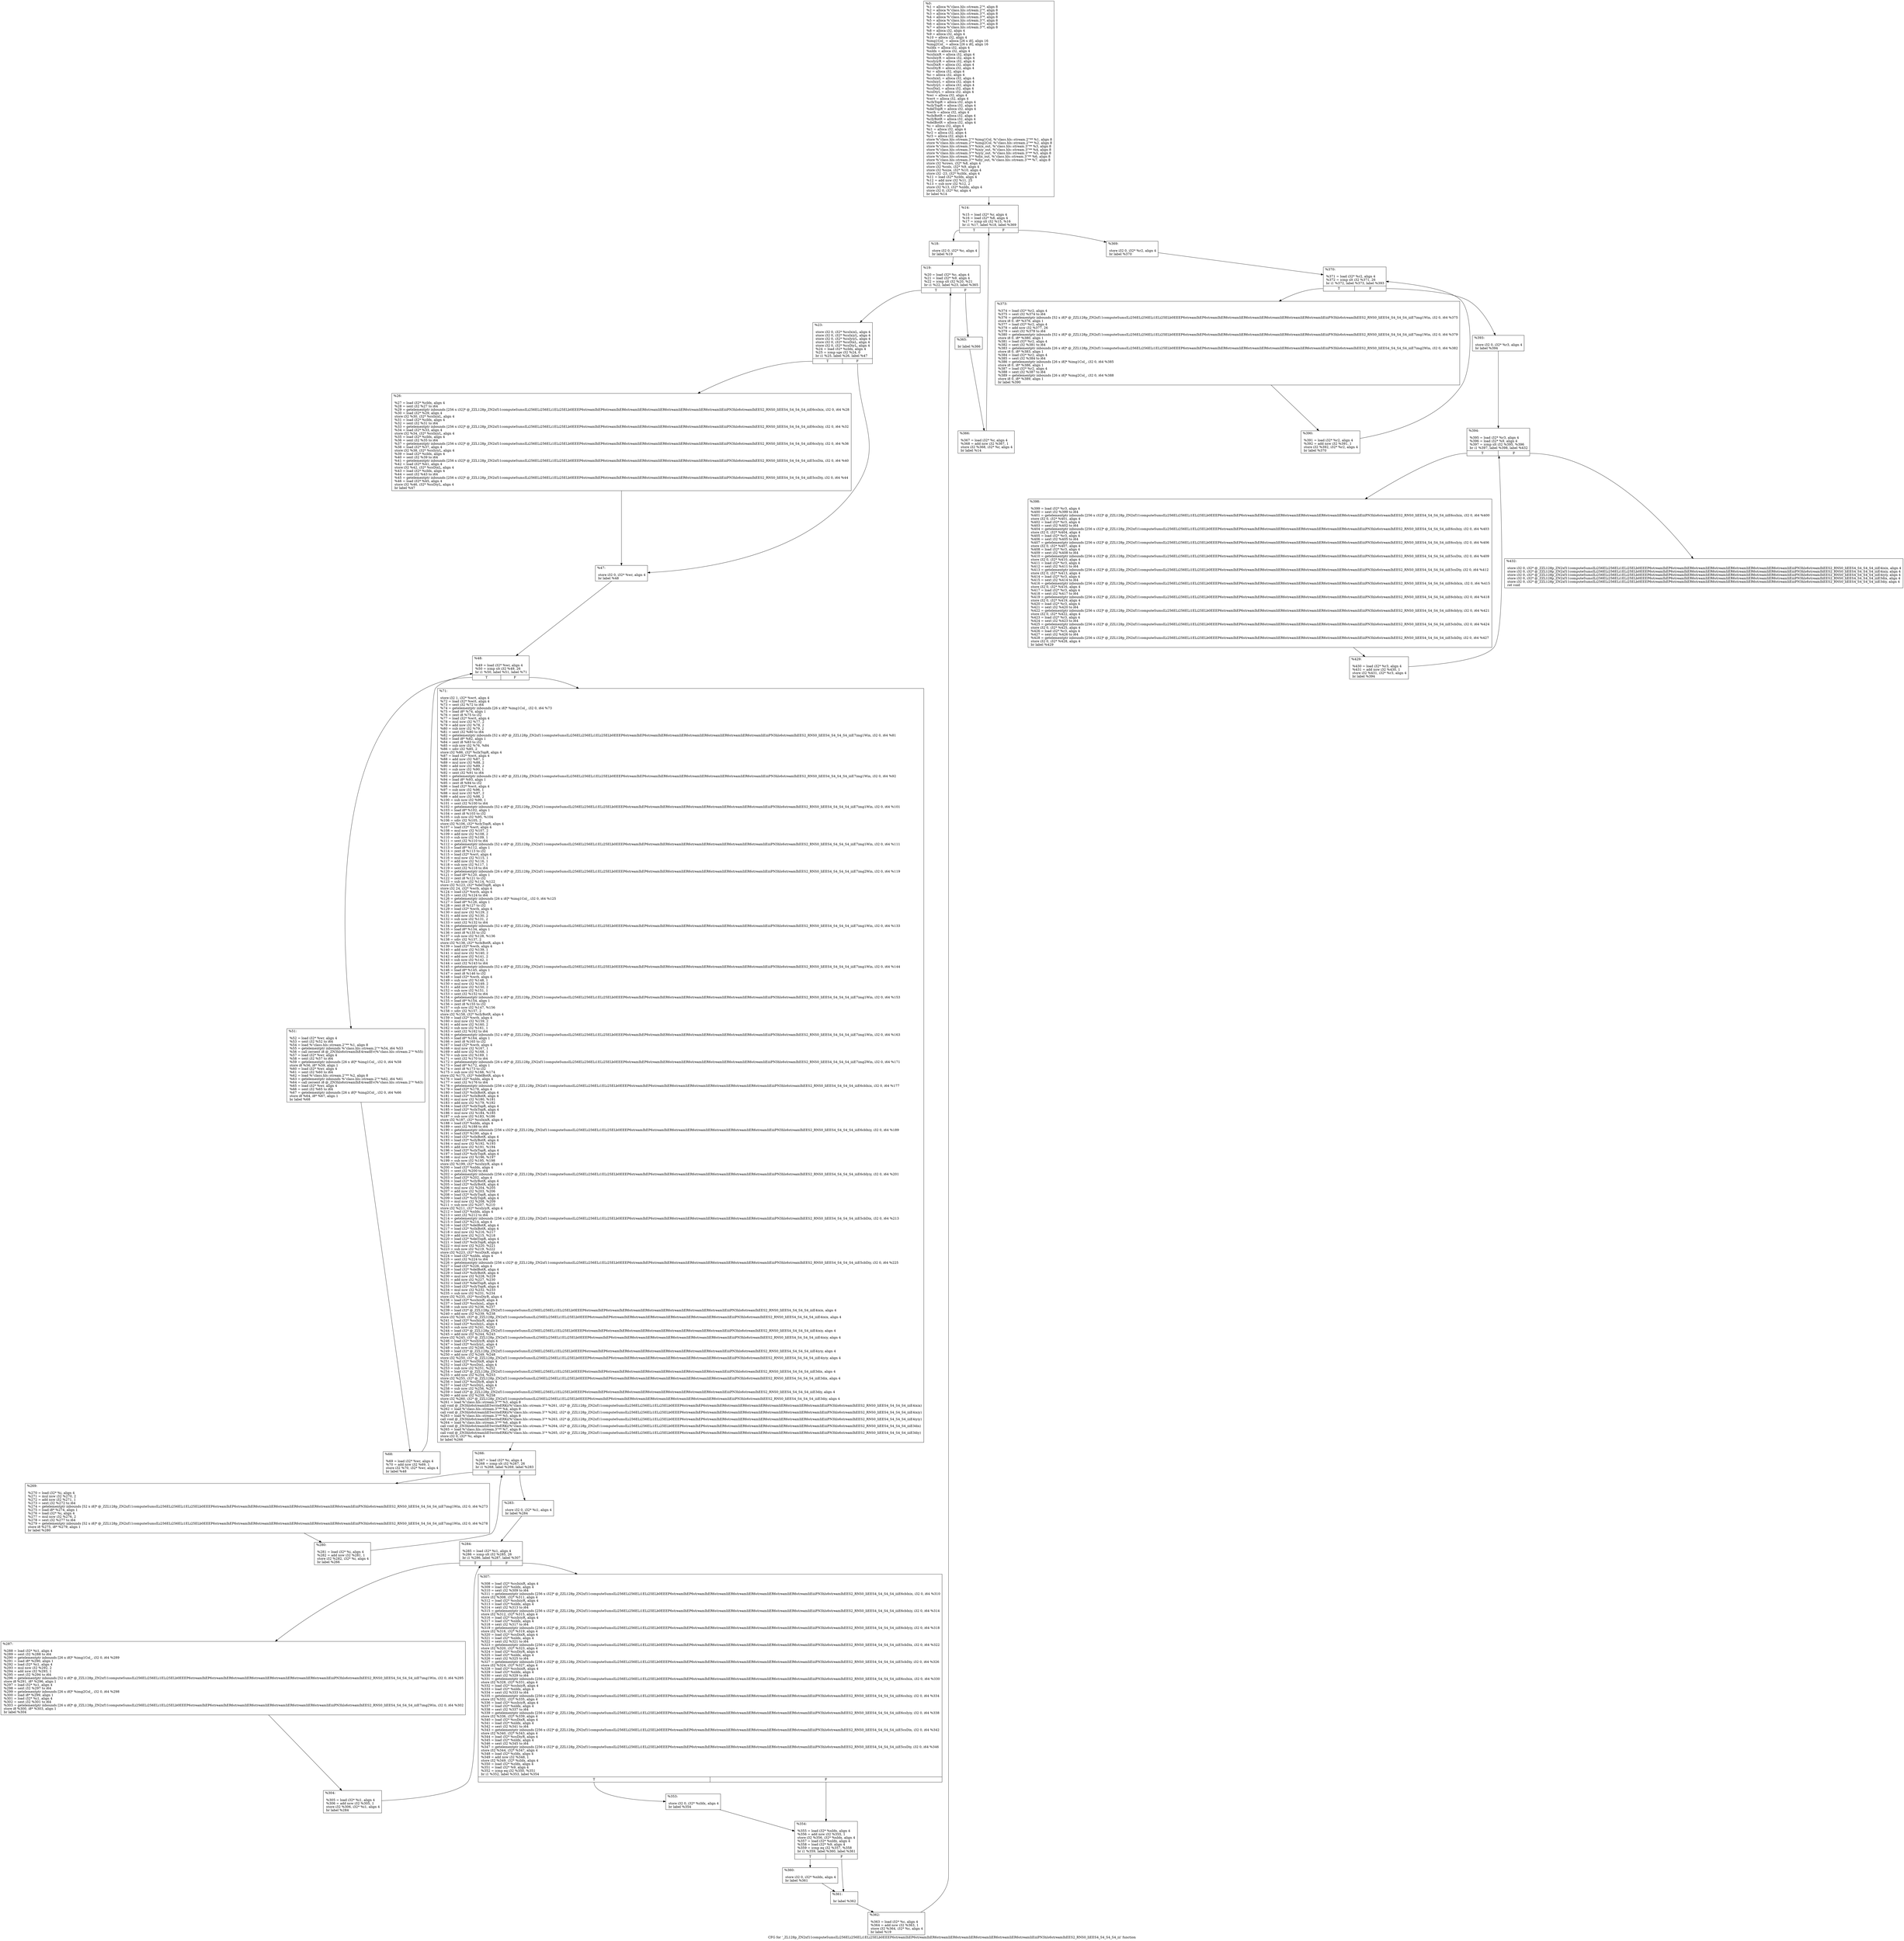 digraph "CFG for '_ZL128p_ZN2xf11computeSumsILi256ELi256ELi1ELi25ELb0EEEP6streamIhEP6streamIhER6streamIiER6streamIiER6streamIiER6streamIiER6streamIiEiiiPN3hls6streamIhEES2_RNS0_IiEES4_S4_S4_S4_iii' function" {
	label="CFG for '_ZL128p_ZN2xf11computeSumsILi256ELi256ELi1ELi25ELb0EEEP6streamIhEP6streamIhER6streamIiER6streamIiER6streamIiER6streamIiER6streamIiEiiiPN3hls6streamIhEES2_RNS0_IiEES4_S4_S4_S4_iii' function";

	Node0x26fc470 [shape=record,label="{%0:\l  %1 = alloca %\"class.hls::stream.2\"*, align 8\l  %2 = alloca %\"class.hls::stream.2\"*, align 8\l  %3 = alloca %\"class.hls::stream.3\"*, align 8\l  %4 = alloca %\"class.hls::stream.3\"*, align 8\l  %5 = alloca %\"class.hls::stream.3\"*, align 8\l  %6 = alloca %\"class.hls::stream.3\"*, align 8\l  %7 = alloca %\"class.hls::stream.3\"*, align 8\l  %8 = alloca i32, align 4\l  %9 = alloca i32, align 4\l  %10 = alloca i32, align 4\l  %img1Col_ = alloca [26 x i8], align 16\l  %img2Col_ = alloca [26 x i8], align 16\l  %zIdx = alloca i32, align 4\l  %nIdx = alloca i32, align 4\l  %csIxixR = alloca i32, align 4\l  %csIxiyR = alloca i32, align 4\l  %csIyiyR = alloca i32, align 4\l  %csDixR = alloca i32, align 4\l  %csDiyR = alloca i32, align 4\l  %r = alloca i32, align 4\l  %c = alloca i32, align 4\l  %csIxixL = alloca i32, align 4\l  %csIxiyL = alloca i32, align 4\l  %csIyiyL = alloca i32, align 4\l  %csDixL = alloca i32, align 4\l  %csDiyL = alloca i32, align 4\l  %wr = alloca i32, align 4\l  %wrt = alloca i32, align 4\l  %cIxTopR = alloca i32, align 4\l  %cIyTopR = alloca i32, align 4\l  %delTopR = alloca i32, align 4\l  %wrb = alloca i32, align 4\l  %cIxBotR = alloca i32, align 4\l  %cIyBotR = alloca i32, align 4\l  %delBotR = alloca i32, align 4\l  %i = alloca i32, align 4\l  %i1 = alloca i32, align 4\l  %r2 = alloca i32, align 4\l  %r3 = alloca i32, align 4\l  store %\"class.hls::stream.2\"* %img1Col, %\"class.hls::stream.2\"** %1, align 8\l  store %\"class.hls::stream.2\"* %img2Col, %\"class.hls::stream.2\"** %2, align 8\l  store %\"class.hls::stream.3\"* %ixix_out, %\"class.hls::stream.3\"** %3, align 8\l  store %\"class.hls::stream.3\"* %ixiy_out, %\"class.hls::stream.3\"** %4, align 8\l  store %\"class.hls::stream.3\"* %iyiy_out, %\"class.hls::stream.3\"** %5, align 8\l  store %\"class.hls::stream.3\"* %dix_out, %\"class.hls::stream.3\"** %6, align 8\l  store %\"class.hls::stream.3\"* %diy_out, %\"class.hls::stream.3\"** %7, align 8\l  store i32 %rows, i32* %8, align 4\l  store i32 %cols, i32* %9, align 4\l  store i32 %size, i32* %10, align 4\l  store i32 -23, i32* %zIdx, align 4\l  %11 = load i32* %zIdx, align 4\l  %12 = add nsw i32 %11, 25\l  %13 = sub nsw i32 %12, 2\l  store i32 %13, i32* %nIdx, align 4\l  store i32 0, i32* %r, align 4\l  br label %14\l}"];
	Node0x26fc470 -> Node0x26fe9e0;
	Node0x26fe9e0 [shape=record,label="{%14:\l\l  %15 = load i32* %r, align 4\l  %16 = load i32* %8, align 4\l  %17 = icmp slt i32 %15, %16\l  br i1 %17, label %18, label %369\l|{<s0>T|<s1>F}}"];
	Node0x26fe9e0:s0 -> Node0x26febc0;
	Node0x26fe9e0:s1 -> Node0x26fec20;
	Node0x26febc0 [shape=record,label="{%18:\l\l  store i32 0, i32* %c, align 4\l  br label %19\l}"];
	Node0x26febc0 -> Node0x26fed10;
	Node0x26fed10 [shape=record,label="{%19:\l\l  %20 = load i32* %c, align 4\l  %21 = load i32* %9, align 4\l  %22 = icmp slt i32 %20, %21\l  br i1 %22, label %23, label %365\l|{<s0>T|<s1>F}}"];
	Node0x26fed10:s0 -> Node0x26fef80;
	Node0x26fed10:s1 -> Node0x26fefe0;
	Node0x26fef80 [shape=record,label="{%23:\l\l  store i32 0, i32* %csIxixL, align 4\l  store i32 0, i32* %csIxiyL, align 4\l  store i32 0, i32* %csIyiyL, align 4\l  store i32 0, i32* %csDixL, align 4\l  store i32 0, i32* %csDiyL, align 4\l  %24 = load i32* %zIdx, align 4\l  %25 = icmp sge i32 %24, 0\l  br i1 %25, label %26, label %47\l|{<s0>T|<s1>F}}"];
	Node0x26fef80:s0 -> Node0x26ff4d0;
	Node0x26fef80:s1 -> Node0x26ff530;
	Node0x26ff4d0 [shape=record,label="{%26:\l\l  %27 = load i32* %zIdx, align 4\l  %28 = sext i32 %27 to i64\l  %29 = getelementptr inbounds [256 x i32]* @_ZZL128p_ZN2xf11computeSumsILi256ELi256ELi1ELi25ELb0EEEP6streamIhEP6streamIhER6streamIiER6streamIiER6streamIiER6streamIiER6streamIiEiiiPN3hls6streamIhEES2_RNS0_IiEES4_S4_S4_S4_iiiE6csIxix, i32 0, i64 %28\l  %30 = load i32* %29, align 4\l  store i32 %30, i32* %csIxixL, align 4\l  %31 = load i32* %zIdx, align 4\l  %32 = sext i32 %31 to i64\l  %33 = getelementptr inbounds [256 x i32]* @_ZZL128p_ZN2xf11computeSumsILi256ELi256ELi1ELi25ELb0EEEP6streamIhEP6streamIhER6streamIiER6streamIiER6streamIiER6streamIiER6streamIiEiiiPN3hls6streamIhEES2_RNS0_IiEES4_S4_S4_S4_iiiE6csIxiy, i32 0, i64 %32\l  %34 = load i32* %33, align 4\l  store i32 %34, i32* %csIxiyL, align 4\l  %35 = load i32* %zIdx, align 4\l  %36 = sext i32 %35 to i64\l  %37 = getelementptr inbounds [256 x i32]* @_ZZL128p_ZN2xf11computeSumsILi256ELi256ELi1ELi25ELb0EEEP6streamIhEP6streamIhER6streamIiER6streamIiER6streamIiER6streamIiER6streamIiEiiiPN3hls6streamIhEES2_RNS0_IiEES4_S4_S4_S4_iiiE6csIyiy, i32 0, i64 %36\l  %38 = load i32* %37, align 4\l  store i32 %38, i32* %csIyiyL, align 4\l  %39 = load i32* %zIdx, align 4\l  %40 = sext i32 %39 to i64\l  %41 = getelementptr inbounds [256 x i32]* @_ZZL128p_ZN2xf11computeSumsILi256ELi256ELi1ELi25ELb0EEEP6streamIhEP6streamIhER6streamIiER6streamIiER6streamIiER6streamIiER6streamIiEiiiPN3hls6streamIhEES2_RNS0_IiEES4_S4_S4_S4_iiiE5csDix, i32 0, i64 %40\l  %42 = load i32* %41, align 4\l  store i32 %42, i32* %csDixL, align 4\l  %43 = load i32* %zIdx, align 4\l  %44 = sext i32 %43 to i64\l  %45 = getelementptr inbounds [256 x i32]* @_ZZL128p_ZN2xf11computeSumsILi256ELi256ELi1ELi25ELb0EEEP6streamIhEP6streamIhER6streamIiER6streamIiER6streamIiER6streamIiER6streamIiEiiiPN3hls6streamIhEES2_RNS0_IiEES4_S4_S4_S4_iiiE5csDiy, i32 0, i64 %44\l  %46 = load i32* %45, align 4\l  store i32 %46, i32* %csDiyL, align 4\l  br label %47\l}"];
	Node0x26ff4d0 -> Node0x26ff530;
	Node0x26ff530 [shape=record,label="{%47:\l\l  store i32 0, i32* %wr, align 4\l  br label %48\l}"];
	Node0x26ff530 -> Node0x2700510;
	Node0x2700510 [shape=record,label="{%48:\l\l  %49 = load i32* %wr, align 4\l  %50 = icmp slt i32 %49, 26\l  br i1 %50, label %51, label %71\l|{<s0>T|<s1>F}}"];
	Node0x2700510:s0 -> Node0x2700700;
	Node0x2700510:s1 -> Node0x2700760;
	Node0x2700700 [shape=record,label="{%51:\l\l  %52 = load i32* %wr, align 4\l  %53 = sext i32 %52 to i64\l  %54 = load %\"class.hls::stream.2\"** %1, align 8\l  %55 = getelementptr inbounds %\"class.hls::stream.2\"* %54, i64 %53\l  %56 = call zeroext i8 @_ZN3hls6streamIhE4readEv(%\"class.hls::stream.2\"* %55)\l  %57 = load i32* %wr, align 4\l  %58 = sext i32 %57 to i64\l  %59 = getelementptr inbounds [26 x i8]* %img1Col_, i32 0, i64 %58\l  store i8 %56, i8* %59, align 1\l  %60 = load i32* %wr, align 4\l  %61 = sext i32 %60 to i64\l  %62 = load %\"class.hls::stream.2\"** %2, align 8\l  %63 = getelementptr inbounds %\"class.hls::stream.2\"* %62, i64 %61\l  %64 = call zeroext i8 @_ZN3hls6streamIhE4readEv(%\"class.hls::stream.2\"* %63)\l  %65 = load i32* %wr, align 4\l  %66 = sext i32 %65 to i64\l  %67 = getelementptr inbounds [26 x i8]* %img2Col_, i32 0, i64 %66\l  store i8 %64, i8* %67, align 1\l  br label %68\l}"];
	Node0x2700700 -> Node0x27012c0;
	Node0x27012c0 [shape=record,label="{%68:\l\l  %69 = load i32* %wr, align 4\l  %70 = add nsw i32 %69, 1\l  store i32 %70, i32* %wr, align 4\l  br label %48\l}"];
	Node0x27012c0 -> Node0x2700510;
	Node0x2700760 [shape=record,label="{%71:\l\l  store i32 1, i32* %wrt, align 4\l  %72 = load i32* %wrt, align 4\l  %73 = sext i32 %72 to i64\l  %74 = getelementptr inbounds [26 x i8]* %img1Col_, i32 0, i64 %73\l  %75 = load i8* %74, align 1\l  %76 = zext i8 %75 to i32\l  %77 = load i32* %wrt, align 4\l  %78 = mul nsw i32 %77, 2\l  %79 = add nsw i32 %78, 2\l  %80 = sub nsw i32 %79, 2\l  %81 = sext i32 %80 to i64\l  %82 = getelementptr inbounds [52 x i8]* @_ZZL128p_ZN2xf11computeSumsILi256ELi256ELi1ELi25ELb0EEEP6streamIhEP6streamIhER6streamIiER6streamIiER6streamIiER6streamIiER6streamIiEiiiPN3hls6streamIhEES2_RNS0_IiEES4_S4_S4_S4_iiiE7img1Win, i32 0, i64 %81\l  %83 = load i8* %82, align 1\l  %84 = zext i8 %83 to i32\l  %85 = sub nsw i32 %76, %84\l  %86 = sdiv i32 %85, 2\l  store i32 %86, i32* %cIxTopR, align 4\l  %87 = load i32* %wrt, align 4\l  %88 = add nsw i32 %87, 1\l  %89 = mul nsw i32 %88, 2\l  %90 = add nsw i32 %89, 2\l  %91 = sub nsw i32 %90, 1\l  %92 = sext i32 %91 to i64\l  %93 = getelementptr inbounds [52 x i8]* @_ZZL128p_ZN2xf11computeSumsILi256ELi256ELi1ELi25ELb0EEEP6streamIhEP6streamIhER6streamIiER6streamIiER6streamIiER6streamIiER6streamIiEiiiPN3hls6streamIhEES2_RNS0_IiEES4_S4_S4_S4_iiiE7img1Win, i32 0, i64 %92\l  %94 = load i8* %93, align 1\l  %95 = zext i8 %94 to i32\l  %96 = load i32* %wrt, align 4\l  %97 = sub nsw i32 %96, 1\l  %98 = mul nsw i32 %97, 2\l  %99 = add nsw i32 %98, 2\l  %100 = sub nsw i32 %99, 1\l  %101 = sext i32 %100 to i64\l  %102 = getelementptr inbounds [52 x i8]* @_ZZL128p_ZN2xf11computeSumsILi256ELi256ELi1ELi25ELb0EEEP6streamIhEP6streamIhER6streamIiER6streamIiER6streamIiER6streamIiER6streamIiEiiiPN3hls6streamIhEES2_RNS0_IiEES4_S4_S4_S4_iiiE7img1Win, i32 0, i64 %101\l  %103 = load i8* %102, align 1\l  %104 = zext i8 %103 to i32\l  %105 = sub nsw i32 %95, %104\l  %106 = sdiv i32 %105, 2\l  store i32 %106, i32* %cIyTopR, align 4\l  %107 = load i32* %wrt, align 4\l  %108 = mul nsw i32 %107, 2\l  %109 = add nsw i32 %108, 2\l  %110 = sub nsw i32 %109, 1\l  %111 = sext i32 %110 to i64\l  %112 = getelementptr inbounds [52 x i8]* @_ZZL128p_ZN2xf11computeSumsILi256ELi256ELi1ELi25ELb0EEEP6streamIhEP6streamIhER6streamIiER6streamIiER6streamIiER6streamIiER6streamIiEiiiPN3hls6streamIhEES2_RNS0_IiEES4_S4_S4_S4_iiiE7img1Win, i32 0, i64 %111\l  %113 = load i8* %112, align 1\l  %114 = zext i8 %113 to i32\l  %115 = load i32* %wrt, align 4\l  %116 = mul nsw i32 %115, 1\l  %117 = add nsw i32 %116, 1\l  %118 = sub nsw i32 %117, 1\l  %119 = sext i32 %118 to i64\l  %120 = getelementptr inbounds [26 x i8]* @_ZZL128p_ZN2xf11computeSumsILi256ELi256ELi1ELi25ELb0EEEP6streamIhEP6streamIhER6streamIiER6streamIiER6streamIiER6streamIiER6streamIiEiiiPN3hls6streamIhEES2_RNS0_IiEES4_S4_S4_S4_iiiE7img2Win, i32 0, i64 %119\l  %121 = load i8* %120, align 1\l  %122 = zext i8 %121 to i32\l  %123 = sub nsw i32 %114, %122\l  store i32 %123, i32* %delTopR, align 4\l  store i32 24, i32* %wrb, align 4\l  %124 = load i32* %wrb, align 4\l  %125 = sext i32 %124 to i64\l  %126 = getelementptr inbounds [26 x i8]* %img1Col_, i32 0, i64 %125\l  %127 = load i8* %126, align 1\l  %128 = zext i8 %127 to i32\l  %129 = load i32* %wrb, align 4\l  %130 = mul nsw i32 %129, 2\l  %131 = add nsw i32 %130, 2\l  %132 = sub nsw i32 %131, 2\l  %133 = sext i32 %132 to i64\l  %134 = getelementptr inbounds [52 x i8]* @_ZZL128p_ZN2xf11computeSumsILi256ELi256ELi1ELi25ELb0EEEP6streamIhEP6streamIhER6streamIiER6streamIiER6streamIiER6streamIiER6streamIiEiiiPN3hls6streamIhEES2_RNS0_IiEES4_S4_S4_S4_iiiE7img1Win, i32 0, i64 %133\l  %135 = load i8* %134, align 1\l  %136 = zext i8 %135 to i32\l  %137 = sub nsw i32 %128, %136\l  %138 = sdiv i32 %137, 2\l  store i32 %138, i32* %cIxBotR, align 4\l  %139 = load i32* %wrb, align 4\l  %140 = add nsw i32 %139, 1\l  %141 = mul nsw i32 %140, 2\l  %142 = add nsw i32 %141, 2\l  %143 = sub nsw i32 %142, 1\l  %144 = sext i32 %143 to i64\l  %145 = getelementptr inbounds [52 x i8]* @_ZZL128p_ZN2xf11computeSumsILi256ELi256ELi1ELi25ELb0EEEP6streamIhEP6streamIhER6streamIiER6streamIiER6streamIiER6streamIiER6streamIiEiiiPN3hls6streamIhEES2_RNS0_IiEES4_S4_S4_S4_iiiE7img1Win, i32 0, i64 %144\l  %146 = load i8* %145, align 1\l  %147 = zext i8 %146 to i32\l  %148 = load i32* %wrb, align 4\l  %149 = sub nsw i32 %148, 1\l  %150 = mul nsw i32 %149, 2\l  %151 = add nsw i32 %150, 2\l  %152 = sub nsw i32 %151, 1\l  %153 = sext i32 %152 to i64\l  %154 = getelementptr inbounds [52 x i8]* @_ZZL128p_ZN2xf11computeSumsILi256ELi256ELi1ELi25ELb0EEEP6streamIhEP6streamIhER6streamIiER6streamIiER6streamIiER6streamIiER6streamIiEiiiPN3hls6streamIhEES2_RNS0_IiEES4_S4_S4_S4_iiiE7img1Win, i32 0, i64 %153\l  %155 = load i8* %154, align 1\l  %156 = zext i8 %155 to i32\l  %157 = sub nsw i32 %147, %156\l  %158 = sdiv i32 %157, 2\l  store i32 %158, i32* %cIyBotR, align 4\l  %159 = load i32* %wrb, align 4\l  %160 = mul nsw i32 %159, 2\l  %161 = add nsw i32 %160, 2\l  %162 = sub nsw i32 %161, 1\l  %163 = sext i32 %162 to i64\l  %164 = getelementptr inbounds [52 x i8]* @_ZZL128p_ZN2xf11computeSumsILi256ELi256ELi1ELi25ELb0EEEP6streamIhEP6streamIhER6streamIiER6streamIiER6streamIiER6streamIiER6streamIiEiiiPN3hls6streamIhEES2_RNS0_IiEES4_S4_S4_S4_iiiE7img1Win, i32 0, i64 %163\l  %165 = load i8* %164, align 1\l  %166 = zext i8 %165 to i32\l  %167 = load i32* %wrb, align 4\l  %168 = mul nsw i32 %167, 1\l  %169 = add nsw i32 %168, 1\l  %170 = sub nsw i32 %169, 1\l  %171 = sext i32 %170 to i64\l  %172 = getelementptr inbounds [26 x i8]* @_ZZL128p_ZN2xf11computeSumsILi256ELi256ELi1ELi25ELb0EEEP6streamIhEP6streamIhER6streamIiER6streamIiER6streamIiER6streamIiER6streamIiEiiiPN3hls6streamIhEES2_RNS0_IiEES4_S4_S4_S4_iiiE7img2Win, i32 0, i64 %171\l  %173 = load i8* %172, align 1\l  %174 = zext i8 %173 to i32\l  %175 = sub nsw i32 %166, %174\l  store i32 %175, i32* %delBotR, align 4\l  %176 = load i32* %nIdx, align 4\l  %177 = sext i32 %176 to i64\l  %178 = getelementptr inbounds [256 x i32]* @_ZZL128p_ZN2xf11computeSumsILi256ELi256ELi1ELi25ELb0EEEP6streamIhEP6streamIhER6streamIiER6streamIiER6streamIiER6streamIiER6streamIiEiiiPN3hls6streamIhEES2_RNS0_IiEES4_S4_S4_S4_iiiE6cbIxix, i32 0, i64 %177\l  %179 = load i32* %178, align 4\l  %180 = load i32* %cIxBotR, align 4\l  %181 = load i32* %cIxBotR, align 4\l  %182 = mul nsw i32 %180, %181\l  %183 = add nsw i32 %179, %182\l  %184 = load i32* %cIxTopR, align 4\l  %185 = load i32* %cIxTopR, align 4\l  %186 = mul nsw i32 %184, %185\l  %187 = sub nsw i32 %183, %186\l  store i32 %187, i32* %csIxixR, align 4\l  %188 = load i32* %nIdx, align 4\l  %189 = sext i32 %188 to i64\l  %190 = getelementptr inbounds [256 x i32]* @_ZZL128p_ZN2xf11computeSumsILi256ELi256ELi1ELi25ELb0EEEP6streamIhEP6streamIhER6streamIiER6streamIiER6streamIiER6streamIiER6streamIiEiiiPN3hls6streamIhEES2_RNS0_IiEES4_S4_S4_S4_iiiE6cbIxiy, i32 0, i64 %189\l  %191 = load i32* %190, align 4\l  %192 = load i32* %cIxBotR, align 4\l  %193 = load i32* %cIyBotR, align 4\l  %194 = mul nsw i32 %192, %193\l  %195 = add nsw i32 %191, %194\l  %196 = load i32* %cIxTopR, align 4\l  %197 = load i32* %cIyTopR, align 4\l  %198 = mul nsw i32 %196, %197\l  %199 = sub nsw i32 %195, %198\l  store i32 %199, i32* %csIxiyR, align 4\l  %200 = load i32* %nIdx, align 4\l  %201 = sext i32 %200 to i64\l  %202 = getelementptr inbounds [256 x i32]* @_ZZL128p_ZN2xf11computeSumsILi256ELi256ELi1ELi25ELb0EEEP6streamIhEP6streamIhER6streamIiER6streamIiER6streamIiER6streamIiER6streamIiEiiiPN3hls6streamIhEES2_RNS0_IiEES4_S4_S4_S4_iiiE6cbIyiy, i32 0, i64 %201\l  %203 = load i32* %202, align 4\l  %204 = load i32* %cIyBotR, align 4\l  %205 = load i32* %cIyBotR, align 4\l  %206 = mul nsw i32 %204, %205\l  %207 = add nsw i32 %203, %206\l  %208 = load i32* %cIyTopR, align 4\l  %209 = load i32* %cIyTopR, align 4\l  %210 = mul nsw i32 %208, %209\l  %211 = sub nsw i32 %207, %210\l  store i32 %211, i32* %csIyiyR, align 4\l  %212 = load i32* %nIdx, align 4\l  %213 = sext i32 %212 to i64\l  %214 = getelementptr inbounds [256 x i32]* @_ZZL128p_ZN2xf11computeSumsILi256ELi256ELi1ELi25ELb0EEEP6streamIhEP6streamIhER6streamIiER6streamIiER6streamIiER6streamIiER6streamIiEiiiPN3hls6streamIhEES2_RNS0_IiEES4_S4_S4_S4_iiiE5cbDix, i32 0, i64 %213\l  %215 = load i32* %214, align 4\l  %216 = load i32* %delBotR, align 4\l  %217 = load i32* %cIxBotR, align 4\l  %218 = mul nsw i32 %216, %217\l  %219 = add nsw i32 %215, %218\l  %220 = load i32* %delTopR, align 4\l  %221 = load i32* %cIxTopR, align 4\l  %222 = mul nsw i32 %220, %221\l  %223 = sub nsw i32 %219, %222\l  store i32 %223, i32* %csDixR, align 4\l  %224 = load i32* %nIdx, align 4\l  %225 = sext i32 %224 to i64\l  %226 = getelementptr inbounds [256 x i32]* @_ZZL128p_ZN2xf11computeSumsILi256ELi256ELi1ELi25ELb0EEEP6streamIhEP6streamIhER6streamIiER6streamIiER6streamIiER6streamIiER6streamIiEiiiPN3hls6streamIhEES2_RNS0_IiEES4_S4_S4_S4_iiiE5cbDiy, i32 0, i64 %225\l  %227 = load i32* %226, align 4\l  %228 = load i32* %delBotR, align 4\l  %229 = load i32* %cIyBotR, align 4\l  %230 = mul nsw i32 %228, %229\l  %231 = add nsw i32 %227, %230\l  %232 = load i32* %delTopR, align 4\l  %233 = load i32* %cIyTopR, align 4\l  %234 = mul nsw i32 %232, %233\l  %235 = sub nsw i32 %231, %234\l  store i32 %235, i32* %csDiyR, align 4\l  %236 = load i32* %csIxixR, align 4\l  %237 = load i32* %csIxixL, align 4\l  %238 = sub nsw i32 %236, %237\l  %239 = load i32* @_ZZL128p_ZN2xf11computeSumsILi256ELi256ELi1ELi25ELb0EEEP6streamIhEP6streamIhER6streamIiER6streamIiER6streamIiER6streamIiER6streamIiEiiiPN3hls6streamIhEES2_RNS0_IiEES4_S4_S4_S4_iiiE4ixix, align 4\l  %240 = add nsw i32 %239, %238\l  store i32 %240, i32* @_ZZL128p_ZN2xf11computeSumsILi256ELi256ELi1ELi25ELb0EEEP6streamIhEP6streamIhER6streamIiER6streamIiER6streamIiER6streamIiER6streamIiEiiiPN3hls6streamIhEES2_RNS0_IiEES4_S4_S4_S4_iiiE4ixix, align 4\l  %241 = load i32* %csIxiyR, align 4\l  %242 = load i32* %csIxiyL, align 4\l  %243 = sub nsw i32 %241, %242\l  %244 = load i32* @_ZZL128p_ZN2xf11computeSumsILi256ELi256ELi1ELi25ELb0EEEP6streamIhEP6streamIhER6streamIiER6streamIiER6streamIiER6streamIiER6streamIiEiiiPN3hls6streamIhEES2_RNS0_IiEES4_S4_S4_S4_iiiE4ixiy, align 4\l  %245 = add nsw i32 %244, %243\l  store i32 %245, i32* @_ZZL128p_ZN2xf11computeSumsILi256ELi256ELi1ELi25ELb0EEEP6streamIhEP6streamIhER6streamIiER6streamIiER6streamIiER6streamIiER6streamIiEiiiPN3hls6streamIhEES2_RNS0_IiEES4_S4_S4_S4_iiiE4ixiy, align 4\l  %246 = load i32* %csIyiyR, align 4\l  %247 = load i32* %csIyiyL, align 4\l  %248 = sub nsw i32 %246, %247\l  %249 = load i32* @_ZZL128p_ZN2xf11computeSumsILi256ELi256ELi1ELi25ELb0EEEP6streamIhEP6streamIhER6streamIiER6streamIiER6streamIiER6streamIiER6streamIiEiiiPN3hls6streamIhEES2_RNS0_IiEES4_S4_S4_S4_iiiE4iyiy, align 4\l  %250 = add nsw i32 %249, %248\l  store i32 %250, i32* @_ZZL128p_ZN2xf11computeSumsILi256ELi256ELi1ELi25ELb0EEEP6streamIhEP6streamIhER6streamIiER6streamIiER6streamIiER6streamIiER6streamIiEiiiPN3hls6streamIhEES2_RNS0_IiEES4_S4_S4_S4_iiiE4iyiy, align 4\l  %251 = load i32* %csDixR, align 4\l  %252 = load i32* %csDixL, align 4\l  %253 = sub nsw i32 %251, %252\l  %254 = load i32* @_ZZL128p_ZN2xf11computeSumsILi256ELi256ELi1ELi25ELb0EEEP6streamIhEP6streamIhER6streamIiER6streamIiER6streamIiER6streamIiER6streamIiEiiiPN3hls6streamIhEES2_RNS0_IiEES4_S4_S4_S4_iiiE3dix, align 4\l  %255 = add nsw i32 %254, %253\l  store i32 %255, i32* @_ZZL128p_ZN2xf11computeSumsILi256ELi256ELi1ELi25ELb0EEEP6streamIhEP6streamIhER6streamIiER6streamIiER6streamIiER6streamIiER6streamIiEiiiPN3hls6streamIhEES2_RNS0_IiEES4_S4_S4_S4_iiiE3dix, align 4\l  %256 = load i32* %csDiyR, align 4\l  %257 = load i32* %csDiyL, align 4\l  %258 = sub nsw i32 %256, %257\l  %259 = load i32* @_ZZL128p_ZN2xf11computeSumsILi256ELi256ELi1ELi25ELb0EEEP6streamIhEP6streamIhER6streamIiER6streamIiER6streamIiER6streamIiER6streamIiEiiiPN3hls6streamIhEES2_RNS0_IiEES4_S4_S4_S4_iiiE3diy, align 4\l  %260 = add nsw i32 %259, %258\l  store i32 %260, i32* @_ZZL128p_ZN2xf11computeSumsILi256ELi256ELi1ELi25ELb0EEEP6streamIhEP6streamIhER6streamIiER6streamIiER6streamIiER6streamIiER6streamIiEiiiPN3hls6streamIhEES2_RNS0_IiEES4_S4_S4_S4_iiiE3diy, align 4\l  %261 = load %\"class.hls::stream.3\"** %3, align 8\l  call void @_ZN3hls6streamIiE5writeERKi(%\"class.hls::stream.3\"* %261, i32* @_ZZL128p_ZN2xf11computeSumsILi256ELi256ELi1ELi25ELb0EEEP6streamIhEP6streamIhER6streamIiER6streamIiER6streamIiER6streamIiER6streamIiEiiiPN3hls6streamIhEES2_RNS0_IiEES4_S4_S4_S4_iiiE4ixix)\l  %262 = load %\"class.hls::stream.3\"** %4, align 8\l  call void @_ZN3hls6streamIiE5writeERKi(%\"class.hls::stream.3\"* %262, i32* @_ZZL128p_ZN2xf11computeSumsILi256ELi256ELi1ELi25ELb0EEEP6streamIhEP6streamIhER6streamIiER6streamIiER6streamIiER6streamIiER6streamIiEiiiPN3hls6streamIhEES2_RNS0_IiEES4_S4_S4_S4_iiiE4ixiy)\l  %263 = load %\"class.hls::stream.3\"** %5, align 8\l  call void @_ZN3hls6streamIiE5writeERKi(%\"class.hls::stream.3\"* %263, i32* @_ZZL128p_ZN2xf11computeSumsILi256ELi256ELi1ELi25ELb0EEEP6streamIhEP6streamIhER6streamIiER6streamIiER6streamIiER6streamIiER6streamIiEiiiPN3hls6streamIhEES2_RNS0_IiEES4_S4_S4_S4_iiiE4iyiy)\l  %264 = load %\"class.hls::stream.3\"** %6, align 8\l  call void @_ZN3hls6streamIiE5writeERKi(%\"class.hls::stream.3\"* %264, i32* @_ZZL128p_ZN2xf11computeSumsILi256ELi256ELi1ELi25ELb0EEEP6streamIhEP6streamIhER6streamIiER6streamIiER6streamIiER6streamIiER6streamIiEiiiPN3hls6streamIhEES2_RNS0_IiEES4_S4_S4_S4_iiiE3dix)\l  %265 = load %\"class.hls::stream.3\"** %7, align 8\l  call void @_ZN3hls6streamIiE5writeERKi(%\"class.hls::stream.3\"* %265, i32* @_ZZL128p_ZN2xf11computeSumsILi256ELi256ELi1ELi25ELb0EEEP6streamIhEP6streamIhER6streamIiER6streamIiER6streamIiER6streamIiER6streamIiEiiiPN3hls6streamIhEES2_RNS0_IiEES4_S4_S4_S4_iiiE3diy)\l  store i32 0, i32* %i, align 4\l  br label %266\l}"];
	Node0x2700760 -> Node0x2709d90;
	Node0x2709d90 [shape=record,label="{%266:\l\l  %267 = load i32* %i, align 4\l  %268 = icmp slt i32 %267, 26\l  br i1 %268, label %269, label %283\l|{<s0>T|<s1>F}}"];
	Node0x2709d90:s0 -> Node0x2709f80;
	Node0x2709d90:s1 -> Node0x2709fe0;
	Node0x2709f80 [shape=record,label="{%269:\l\l  %270 = load i32* %i, align 4\l  %271 = mul nsw i32 %270, 2\l  %272 = add nsw i32 %271, 1\l  %273 = sext i32 %272 to i64\l  %274 = getelementptr inbounds [52 x i8]* @_ZZL128p_ZN2xf11computeSumsILi256ELi256ELi1ELi25ELb0EEEP6streamIhEP6streamIhER6streamIiER6streamIiER6streamIiER6streamIiER6streamIiEiiiPN3hls6streamIhEES2_RNS0_IiEES4_S4_S4_S4_iiiE7img1Win, i32 0, i64 %273\l  %275 = load i8* %274, align 1\l  %276 = load i32* %i, align 4\l  %277 = mul nsw i32 %276, 2\l  %278 = sext i32 %277 to i64\l  %279 = getelementptr inbounds [52 x i8]* @_ZZL128p_ZN2xf11computeSumsILi256ELi256ELi1ELi25ELb0EEEP6streamIhEP6streamIhER6streamIiER6streamIiER6streamIiER6streamIiER6streamIiEiiiPN3hls6streamIhEES2_RNS0_IiEES4_S4_S4_S4_iiiE7img1Win, i32 0, i64 %278\l  store i8 %275, i8* %279, align 1\l  br label %280\l}"];
	Node0x2709f80 -> Node0x270a710;
	Node0x270a710 [shape=record,label="{%280:\l\l  %281 = load i32* %i, align 4\l  %282 = add nsw i32 %281, 1\l  store i32 %282, i32* %i, align 4\l  br label %266\l}"];
	Node0x270a710 -> Node0x2709d90;
	Node0x2709fe0 [shape=record,label="{%283:\l\l  store i32 0, i32* %i1, align 4\l  br label %284\l}"];
	Node0x2709fe0 -> Node0x270aaa0;
	Node0x270aaa0 [shape=record,label="{%284:\l\l  %285 = load i32* %i1, align 4\l  %286 = icmp slt i32 %285, 26\l  br i1 %286, label %287, label %307\l|{<s0>T|<s1>F}}"];
	Node0x270aaa0:s0 -> Node0x270ac90;
	Node0x270aaa0:s1 -> Node0x270acf0;
	Node0x270ac90 [shape=record,label="{%287:\l\l  %288 = load i32* %i1, align 4\l  %289 = sext i32 %288 to i64\l  %290 = getelementptr inbounds [26 x i8]* %img1Col_, i32 0, i64 %289\l  %291 = load i8* %290, align 1\l  %292 = load i32* %i1, align 4\l  %293 = mul nsw i32 %292, 2\l  %294 = add nsw i32 %293, 1\l  %295 = sext i32 %294 to i64\l  %296 = getelementptr inbounds [52 x i8]* @_ZZL128p_ZN2xf11computeSumsILi256ELi256ELi1ELi25ELb0EEEP6streamIhEP6streamIhER6streamIiER6streamIiER6streamIiER6streamIiER6streamIiEiiiPN3hls6streamIhEES2_RNS0_IiEES4_S4_S4_S4_iiiE7img1Win, i32 0, i64 %295\l  store i8 %291, i8* %296, align 1\l  %297 = load i32* %i1, align 4\l  %298 = sext i32 %297 to i64\l  %299 = getelementptr inbounds [26 x i8]* %img2Col_, i32 0, i64 %298\l  %300 = load i8* %299, align 1\l  %301 = load i32* %i1, align 4\l  %302 = sext i32 %301 to i64\l  %303 = getelementptr inbounds [26 x i8]* @_ZZL128p_ZN2xf11computeSumsILi256ELi256ELi1ELi25ELb0EEEP6streamIhEP6streamIhER6streamIiER6streamIiER6streamIiER6streamIiER6streamIiEiiiPN3hls6streamIhEES2_RNS0_IiEES4_S4_S4_S4_iiiE7img2Win, i32 0, i64 %302\l  store i8 %300, i8* %303, align 1\l  br label %304\l}"];
	Node0x270ac90 -> Node0x270b800;
	Node0x270b800 [shape=record,label="{%304:\l\l  %305 = load i32* %i1, align 4\l  %306 = add nsw i32 %305, 1\l  store i32 %306, i32* %i1, align 4\l  br label %284\l}"];
	Node0x270b800 -> Node0x270aaa0;
	Node0x270acf0 [shape=record,label="{%307:\l\l  %308 = load i32* %csIxixR, align 4\l  %309 = load i32* %nIdx, align 4\l  %310 = sext i32 %309 to i64\l  %311 = getelementptr inbounds [256 x i32]* @_ZZL128p_ZN2xf11computeSumsILi256ELi256ELi1ELi25ELb0EEEP6streamIhEP6streamIhER6streamIiER6streamIiER6streamIiER6streamIiER6streamIiEiiiPN3hls6streamIhEES2_RNS0_IiEES4_S4_S4_S4_iiiE6cbIxix, i32 0, i64 %310\l  store i32 %308, i32* %311, align 4\l  %312 = load i32* %csIxiyR, align 4\l  %313 = load i32* %nIdx, align 4\l  %314 = sext i32 %313 to i64\l  %315 = getelementptr inbounds [256 x i32]* @_ZZL128p_ZN2xf11computeSumsILi256ELi256ELi1ELi25ELb0EEEP6streamIhEP6streamIhER6streamIiER6streamIiER6streamIiER6streamIiER6streamIiEiiiPN3hls6streamIhEES2_RNS0_IiEES4_S4_S4_S4_iiiE6cbIxiy, i32 0, i64 %314\l  store i32 %312, i32* %315, align 4\l  %316 = load i32* %csIyiyR, align 4\l  %317 = load i32* %nIdx, align 4\l  %318 = sext i32 %317 to i64\l  %319 = getelementptr inbounds [256 x i32]* @_ZZL128p_ZN2xf11computeSumsILi256ELi256ELi1ELi25ELb0EEEP6streamIhEP6streamIhER6streamIiER6streamIiER6streamIiER6streamIiER6streamIiEiiiPN3hls6streamIhEES2_RNS0_IiEES4_S4_S4_S4_iiiE6cbIyiy, i32 0, i64 %318\l  store i32 %316, i32* %319, align 4\l  %320 = load i32* %csDixR, align 4\l  %321 = load i32* %nIdx, align 4\l  %322 = sext i32 %321 to i64\l  %323 = getelementptr inbounds [256 x i32]* @_ZZL128p_ZN2xf11computeSumsILi256ELi256ELi1ELi25ELb0EEEP6streamIhEP6streamIhER6streamIiER6streamIiER6streamIiER6streamIiER6streamIiEiiiPN3hls6streamIhEES2_RNS0_IiEES4_S4_S4_S4_iiiE5cbDix, i32 0, i64 %322\l  store i32 %320, i32* %323, align 4\l  %324 = load i32* %csDiyR, align 4\l  %325 = load i32* %nIdx, align 4\l  %326 = sext i32 %325 to i64\l  %327 = getelementptr inbounds [256 x i32]* @_ZZL128p_ZN2xf11computeSumsILi256ELi256ELi1ELi25ELb0EEEP6streamIhEP6streamIhER6streamIiER6streamIiER6streamIiER6streamIiER6streamIiEiiiPN3hls6streamIhEES2_RNS0_IiEES4_S4_S4_S4_iiiE5cbDiy, i32 0, i64 %326\l  store i32 %324, i32* %327, align 4\l  %328 = load i32* %csIxixR, align 4\l  %329 = load i32* %nIdx, align 4\l  %330 = sext i32 %329 to i64\l  %331 = getelementptr inbounds [256 x i32]* @_ZZL128p_ZN2xf11computeSumsILi256ELi256ELi1ELi25ELb0EEEP6streamIhEP6streamIhER6streamIiER6streamIiER6streamIiER6streamIiER6streamIiEiiiPN3hls6streamIhEES2_RNS0_IiEES4_S4_S4_S4_iiiE6csIxix, i32 0, i64 %330\l  store i32 %328, i32* %331, align 4\l  %332 = load i32* %csIxiyR, align 4\l  %333 = load i32* %nIdx, align 4\l  %334 = sext i32 %333 to i64\l  %335 = getelementptr inbounds [256 x i32]* @_ZZL128p_ZN2xf11computeSumsILi256ELi256ELi1ELi25ELb0EEEP6streamIhEP6streamIhER6streamIiER6streamIiER6streamIiER6streamIiER6streamIiEiiiPN3hls6streamIhEES2_RNS0_IiEES4_S4_S4_S4_iiiE6csIxiy, i32 0, i64 %334\l  store i32 %332, i32* %335, align 4\l  %336 = load i32* %csIyiyR, align 4\l  %337 = load i32* %nIdx, align 4\l  %338 = sext i32 %337 to i64\l  %339 = getelementptr inbounds [256 x i32]* @_ZZL128p_ZN2xf11computeSumsILi256ELi256ELi1ELi25ELb0EEEP6streamIhEP6streamIhER6streamIiER6streamIiER6streamIiER6streamIiER6streamIiEiiiPN3hls6streamIhEES2_RNS0_IiEES4_S4_S4_S4_iiiE6csIyiy, i32 0, i64 %338\l  store i32 %336, i32* %339, align 4\l  %340 = load i32* %csDixR, align 4\l  %341 = load i32* %nIdx, align 4\l  %342 = sext i32 %341 to i64\l  %343 = getelementptr inbounds [256 x i32]* @_ZZL128p_ZN2xf11computeSumsILi256ELi256ELi1ELi25ELb0EEEP6streamIhEP6streamIhER6streamIiER6streamIiER6streamIiER6streamIiER6streamIiEiiiPN3hls6streamIhEES2_RNS0_IiEES4_S4_S4_S4_iiiE5csDix, i32 0, i64 %342\l  store i32 %340, i32* %343, align 4\l  %344 = load i32* %csDiyR, align 4\l  %345 = load i32* %nIdx, align 4\l  %346 = sext i32 %345 to i64\l  %347 = getelementptr inbounds [256 x i32]* @_ZZL128p_ZN2xf11computeSumsILi256ELi256ELi1ELi25ELb0EEEP6streamIhEP6streamIhER6streamIiER6streamIiER6streamIiER6streamIiER6streamIiEiiiPN3hls6streamIhEES2_RNS0_IiEES4_S4_S4_S4_iiiE5csDiy, i32 0, i64 %346\l  store i32 %344, i32* %347, align 4\l  %348 = load i32* %zIdx, align 4\l  %349 = add nsw i32 %348, 1\l  store i32 %349, i32* %zIdx, align 4\l  %350 = load i32* %zIdx, align 4\l  %351 = load i32* %9, align 4\l  %352 = icmp eq i32 %350, %351\l  br i1 %352, label %353, label %354\l|{<s0>T|<s1>F}}"];
	Node0x270acf0:s0 -> Node0x270d9b0;
	Node0x270acf0:s1 -> Node0x270da10;
	Node0x270d9b0 [shape=record,label="{%353:\l\l  store i32 0, i32* %zIdx, align 4\l  br label %354\l}"];
	Node0x270d9b0 -> Node0x270da10;
	Node0x270da10 [shape=record,label="{%354:\l\l  %355 = load i32* %nIdx, align 4\l  %356 = add nsw i32 %355, 1\l  store i32 %356, i32* %nIdx, align 4\l  %357 = load i32* %nIdx, align 4\l  %358 = load i32* %9, align 4\l  %359 = icmp eq i32 %357, %358\l  br i1 %359, label %360, label %361\l|{<s0>T|<s1>F}}"];
	Node0x270da10:s0 -> Node0x270df60;
	Node0x270da10:s1 -> Node0x270dfc0;
	Node0x270df60 [shape=record,label="{%360:\l\l  store i32 0, i32* %nIdx, align 4\l  br label %361\l}"];
	Node0x270df60 -> Node0x270dfc0;
	Node0x270dfc0 [shape=record,label="{%361:\l\l  br label %362\l}"];
	Node0x270dfc0 -> Node0x270e1e0;
	Node0x270e1e0 [shape=record,label="{%362:\l\l  %363 = load i32* %c, align 4\l  %364 = add nsw i32 %363, 1\l  store i32 %364, i32* %c, align 4\l  br label %19\l}"];
	Node0x270e1e0 -> Node0x26fed10;
	Node0x26fefe0 [shape=record,label="{%365:\l\l  br label %366\l}"];
	Node0x26fefe0 -> Node0x270e4e0;
	Node0x270e4e0 [shape=record,label="{%366:\l\l  %367 = load i32* %r, align 4\l  %368 = add nsw i32 %367, 1\l  store i32 %368, i32* %r, align 4\l  br label %14\l}"];
	Node0x270e4e0 -> Node0x26fe9e0;
	Node0x26fec20 [shape=record,label="{%369:\l\l  store i32 0, i32* %r2, align 4\l  br label %370\l}"];
	Node0x26fec20 -> Node0x270e870;
	Node0x270e870 [shape=record,label="{%370:\l\l  %371 = load i32* %r2, align 4\l  %372 = icmp slt i32 %371, 26\l  br i1 %372, label %373, label %393\l|{<s0>T|<s1>F}}"];
	Node0x270e870:s0 -> Node0x270ea60;
	Node0x270e870:s1 -> Node0x270eac0;
	Node0x270ea60 [shape=record,label="{%373:\l\l  %374 = load i32* %r2, align 4\l  %375 = sext i32 %374 to i64\l  %376 = getelementptr inbounds [52 x i8]* @_ZZL128p_ZN2xf11computeSumsILi256ELi256ELi1ELi25ELb0EEEP6streamIhEP6streamIhER6streamIiER6streamIiER6streamIiER6streamIiER6streamIiEiiiPN3hls6streamIhEES2_RNS0_IiEES4_S4_S4_S4_iiiE7img1Win, i32 0, i64 %375\l  store i8 0, i8* %376, align 1\l  %377 = load i32* %r2, align 4\l  %378 = add nsw i32 %377, 26\l  %379 = sext i32 %378 to i64\l  %380 = getelementptr inbounds [52 x i8]* @_ZZL128p_ZN2xf11computeSumsILi256ELi256ELi1ELi25ELb0EEEP6streamIhEP6streamIhER6streamIiER6streamIiER6streamIiER6streamIiER6streamIiEiiiPN3hls6streamIhEES2_RNS0_IiEES4_S4_S4_S4_iiiE7img1Win, i32 0, i64 %379\l  store i8 0, i8* %380, align 1\l  %381 = load i32* %r2, align 4\l  %382 = sext i32 %381 to i64\l  %383 = getelementptr inbounds [26 x i8]* @_ZZL128p_ZN2xf11computeSumsILi256ELi256ELi1ELi25ELb0EEEP6streamIhEP6streamIhER6streamIiER6streamIiER6streamIiER6streamIiER6streamIiEiiiPN3hls6streamIhEES2_RNS0_IiEES4_S4_S4_S4_iiiE7img2Win, i32 0, i64 %382\l  store i8 0, i8* %383, align 1\l  %384 = load i32* %r2, align 4\l  %385 = sext i32 %384 to i64\l  %386 = getelementptr inbounds [26 x i8]* %img1Col_, i32 0, i64 %385\l  store i8 0, i8* %386, align 1\l  %387 = load i32* %r2, align 4\l  %388 = sext i32 %387 to i64\l  %389 = getelementptr inbounds [26 x i8]* %img2Col_, i32 0, i64 %388\l  store i8 0, i8* %389, align 1\l  br label %390\l}"];
	Node0x270ea60 -> Node0x270f7a0;
	Node0x270f7a0 [shape=record,label="{%390:\l\l  %391 = load i32* %r2, align 4\l  %392 = add nsw i32 %391, 1\l  store i32 %392, i32* %r2, align 4\l  br label %370\l}"];
	Node0x270f7a0 -> Node0x270e870;
	Node0x270eac0 [shape=record,label="{%393:\l\l  store i32 0, i32* %r3, align 4\l  br label %394\l}"];
	Node0x270eac0 -> Node0x270fb30;
	Node0x270fb30 [shape=record,label="{%394:\l\l  %395 = load i32* %r3, align 4\l  %396 = load i32* %9, align 4\l  %397 = icmp slt i32 %395, %396\l  br i1 %397, label %398, label %432\l|{<s0>T|<s1>F}}"];
	Node0x270fb30:s0 -> Node0x270fda0;
	Node0x270fb30:s1 -> Node0x270fe00;
	Node0x270fda0 [shape=record,label="{%398:\l\l  %399 = load i32* %r3, align 4\l  %400 = sext i32 %399 to i64\l  %401 = getelementptr inbounds [256 x i32]* @_ZZL128p_ZN2xf11computeSumsILi256ELi256ELi1ELi25ELb0EEEP6streamIhEP6streamIhER6streamIiER6streamIiER6streamIiER6streamIiER6streamIiEiiiPN3hls6streamIhEES2_RNS0_IiEES4_S4_S4_S4_iiiE6csIxix, i32 0, i64 %400\l  store i32 0, i32* %401, align 4\l  %402 = load i32* %r3, align 4\l  %403 = sext i32 %402 to i64\l  %404 = getelementptr inbounds [256 x i32]* @_ZZL128p_ZN2xf11computeSumsILi256ELi256ELi1ELi25ELb0EEEP6streamIhEP6streamIhER6streamIiER6streamIiER6streamIiER6streamIiER6streamIiEiiiPN3hls6streamIhEES2_RNS0_IiEES4_S4_S4_S4_iiiE6csIxiy, i32 0, i64 %403\l  store i32 0, i32* %404, align 4\l  %405 = load i32* %r3, align 4\l  %406 = sext i32 %405 to i64\l  %407 = getelementptr inbounds [256 x i32]* @_ZZL128p_ZN2xf11computeSumsILi256ELi256ELi1ELi25ELb0EEEP6streamIhEP6streamIhER6streamIiER6streamIiER6streamIiER6streamIiER6streamIiEiiiPN3hls6streamIhEES2_RNS0_IiEES4_S4_S4_S4_iiiE6csIyiy, i32 0, i64 %406\l  store i32 0, i32* %407, align 4\l  %408 = load i32* %r3, align 4\l  %409 = sext i32 %408 to i64\l  %410 = getelementptr inbounds [256 x i32]* @_ZZL128p_ZN2xf11computeSumsILi256ELi256ELi1ELi25ELb0EEEP6streamIhEP6streamIhER6streamIiER6streamIiER6streamIiER6streamIiER6streamIiEiiiPN3hls6streamIhEES2_RNS0_IiEES4_S4_S4_S4_iiiE5csDix, i32 0, i64 %409\l  store i32 0, i32* %410, align 4\l  %411 = load i32* %r3, align 4\l  %412 = sext i32 %411 to i64\l  %413 = getelementptr inbounds [256 x i32]* @_ZZL128p_ZN2xf11computeSumsILi256ELi256ELi1ELi25ELb0EEEP6streamIhEP6streamIhER6streamIiER6streamIiER6streamIiER6streamIiER6streamIiEiiiPN3hls6streamIhEES2_RNS0_IiEES4_S4_S4_S4_iiiE5csDiy, i32 0, i64 %412\l  store i32 0, i32* %413, align 4\l  %414 = load i32* %r3, align 4\l  %415 = sext i32 %414 to i64\l  %416 = getelementptr inbounds [256 x i32]* @_ZZL128p_ZN2xf11computeSumsILi256ELi256ELi1ELi25ELb0EEEP6streamIhEP6streamIhER6streamIiER6streamIiER6streamIiER6streamIiER6streamIiEiiiPN3hls6streamIhEES2_RNS0_IiEES4_S4_S4_S4_iiiE6cbIxix, i32 0, i64 %415\l  store i32 0, i32* %416, align 4\l  %417 = load i32* %r3, align 4\l  %418 = sext i32 %417 to i64\l  %419 = getelementptr inbounds [256 x i32]* @_ZZL128p_ZN2xf11computeSumsILi256ELi256ELi1ELi25ELb0EEEP6streamIhEP6streamIhER6streamIiER6streamIiER6streamIiER6streamIiER6streamIiEiiiPN3hls6streamIhEES2_RNS0_IiEES4_S4_S4_S4_iiiE6cbIxiy, i32 0, i64 %418\l  store i32 0, i32* %419, align 4\l  %420 = load i32* %r3, align 4\l  %421 = sext i32 %420 to i64\l  %422 = getelementptr inbounds [256 x i32]* @_ZZL128p_ZN2xf11computeSumsILi256ELi256ELi1ELi25ELb0EEEP6streamIhEP6streamIhER6streamIiER6streamIiER6streamIiER6streamIiER6streamIiEiiiPN3hls6streamIhEES2_RNS0_IiEES4_S4_S4_S4_iiiE6cbIyiy, i32 0, i64 %421\l  store i32 0, i32* %422, align 4\l  %423 = load i32* %r3, align 4\l  %424 = sext i32 %423 to i64\l  %425 = getelementptr inbounds [256 x i32]* @_ZZL128p_ZN2xf11computeSumsILi256ELi256ELi1ELi25ELb0EEEP6streamIhEP6streamIhER6streamIiER6streamIiER6streamIiER6streamIiER6streamIiEiiiPN3hls6streamIhEES2_RNS0_IiEES4_S4_S4_S4_iiiE5cbDix, i32 0, i64 %424\l  store i32 0, i32* %425, align 4\l  %426 = load i32* %r3, align 4\l  %427 = sext i32 %426 to i64\l  %428 = getelementptr inbounds [256 x i32]* @_ZZL128p_ZN2xf11computeSumsILi256ELi256ELi1ELi25ELb0EEEP6streamIhEP6streamIhER6streamIiER6streamIiER6streamIiER6streamIiER6streamIiEiiiPN3hls6streamIhEES2_RNS0_IiEES4_S4_S4_S4_iiiE5cbDiy, i32 0, i64 %427\l  store i32 0, i32* %428, align 4\l  br label %429\l}"];
	Node0x270fda0 -> Node0x2711590;
	Node0x2711590 [shape=record,label="{%429:\l\l  %430 = load i32* %r3, align 4\l  %431 = add nsw i32 %430, 1\l  store i32 %431, i32* %r3, align 4\l  br label %394\l}"];
	Node0x2711590 -> Node0x270fb30;
	Node0x270fe00 [shape=record,label="{%432:\l\l  store i32 0, i32* @_ZZL128p_ZN2xf11computeSumsILi256ELi256ELi1ELi25ELb0EEEP6streamIhEP6streamIhER6streamIiER6streamIiER6streamIiER6streamIiER6streamIiEiiiPN3hls6streamIhEES2_RNS0_IiEES4_S4_S4_S4_iiiE4ixix, align 4\l  store i32 0, i32* @_ZZL128p_ZN2xf11computeSumsILi256ELi256ELi1ELi25ELb0EEEP6streamIhEP6streamIhER6streamIiER6streamIiER6streamIiER6streamIiER6streamIiEiiiPN3hls6streamIhEES2_RNS0_IiEES4_S4_S4_S4_iiiE4ixiy, align 4\l  store i32 0, i32* @_ZZL128p_ZN2xf11computeSumsILi256ELi256ELi1ELi25ELb0EEEP6streamIhEP6streamIhER6streamIiER6streamIiER6streamIiER6streamIiER6streamIiEiiiPN3hls6streamIhEES2_RNS0_IiEES4_S4_S4_S4_iiiE4iyiy, align 4\l  store i32 0, i32* @_ZZL128p_ZN2xf11computeSumsILi256ELi256ELi1ELi25ELb0EEEP6streamIhEP6streamIhER6streamIiER6streamIiER6streamIiER6streamIiER6streamIiEiiiPN3hls6streamIhEES2_RNS0_IiEES4_S4_S4_S4_iiiE3dix, align 4\l  store i32 0, i32* @_ZZL128p_ZN2xf11computeSumsILi256ELi256ELi1ELi25ELb0EEEP6streamIhEP6streamIhER6streamIiER6streamIiER6streamIiER6streamIiER6streamIiEiiiPN3hls6streamIhEES2_RNS0_IiEES4_S4_S4_S4_iiiE3diy, align 4\l  ret void\l}"];
}
